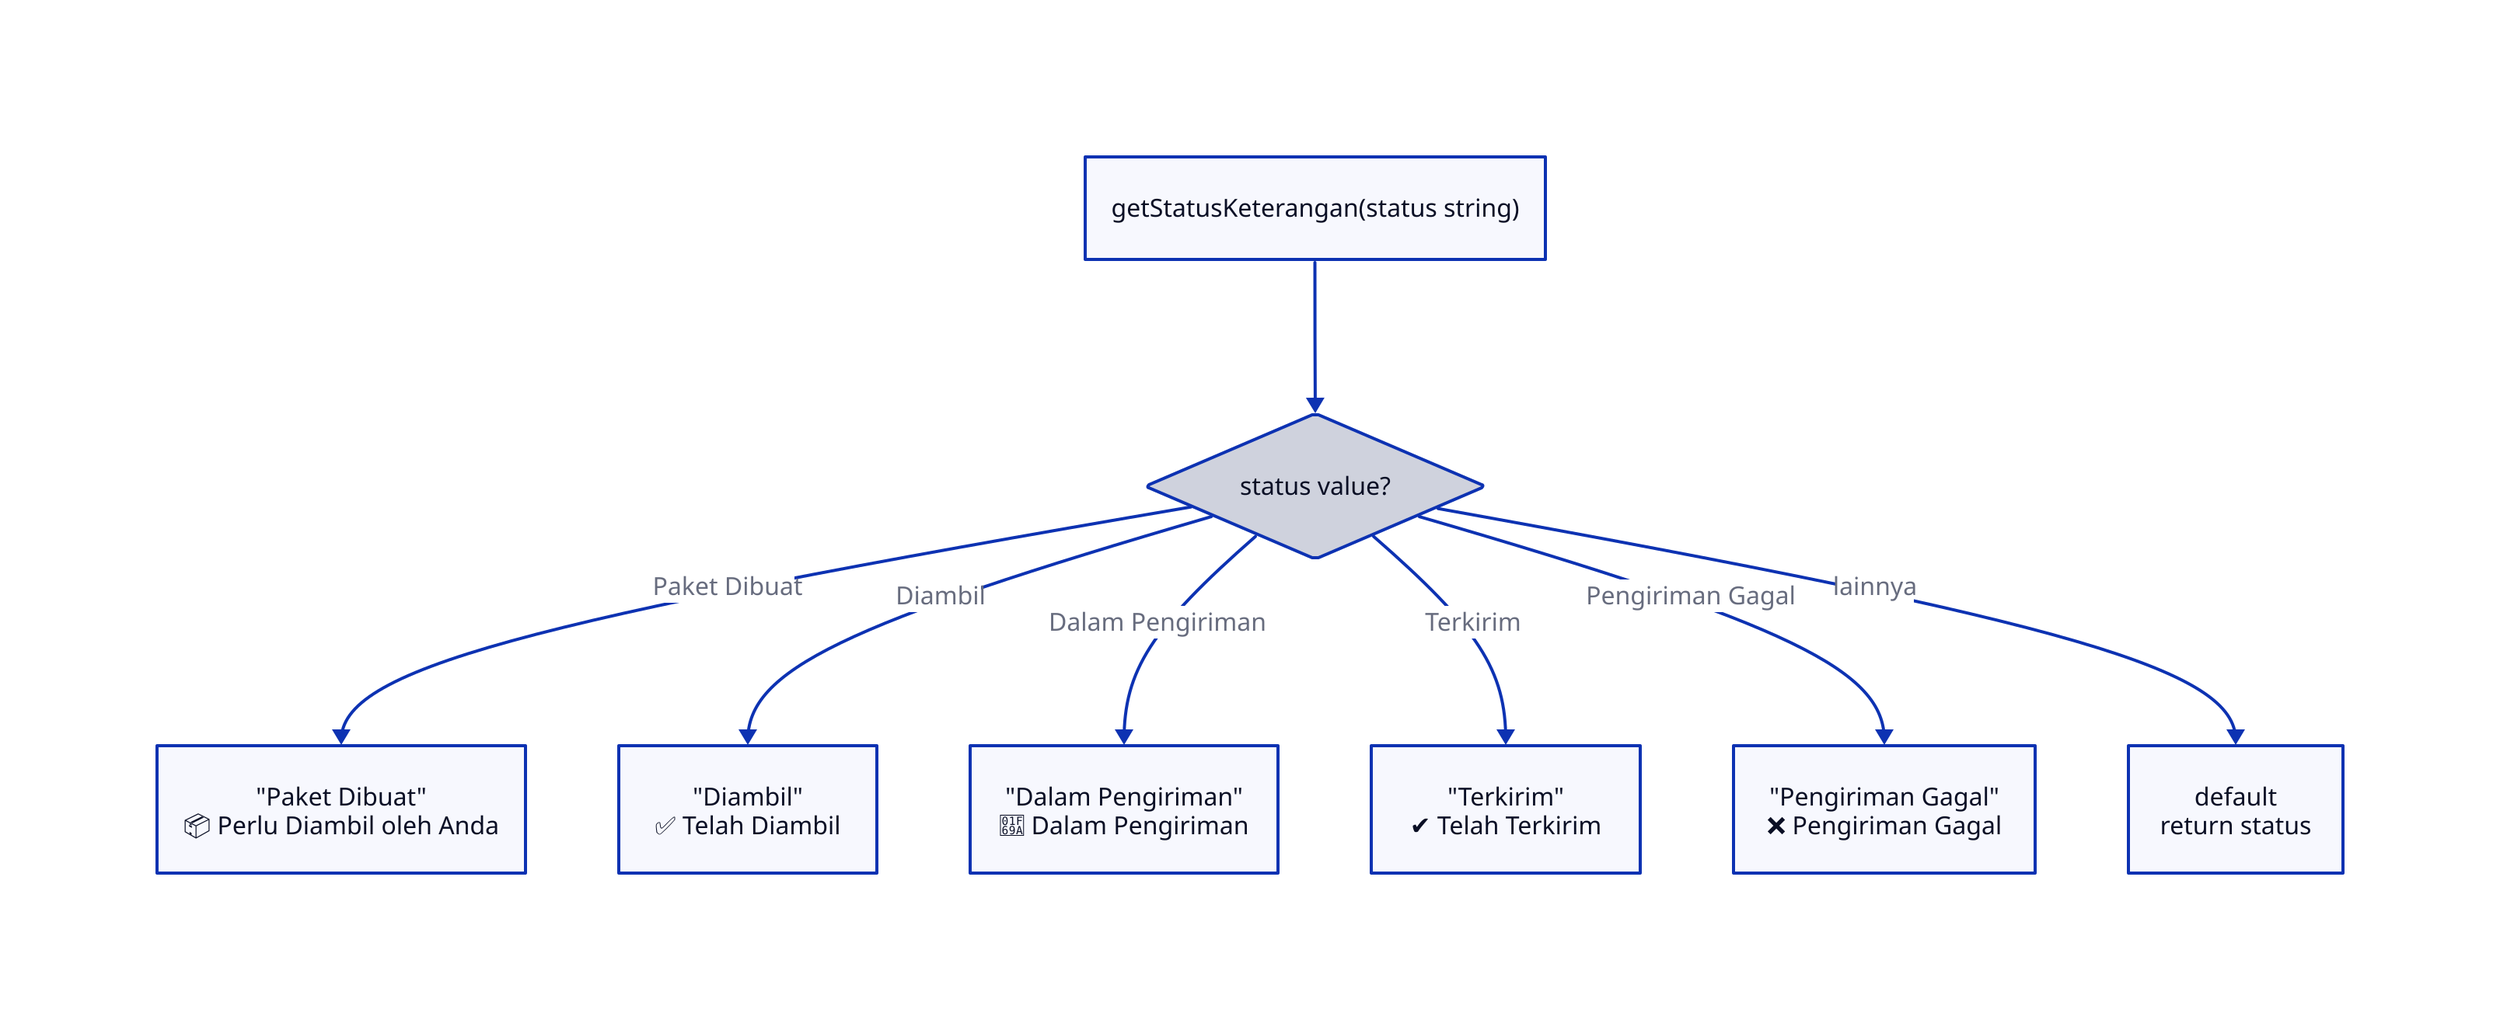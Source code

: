getStatusKeterangan: {
  label: "getStatusKeterangan(status string)"
  shape: rectangle
}

checkStatus: {
  label: "status value?"
  shape: diamond
}

returnDibuat: {
  label: "\"Paket Dibuat\"\n📦 Perlu Diambil oleh Anda"
  shape: rectangle
}

returnDiambil: {
  label: "\"Diambil\"\n✅ Telah Diambil"
  shape: rectangle
}

returnDalamPengiriman: {
  label: "\"Dalam Pengiriman\"\n🚚 Dalam Pengiriman"
  shape: rectangle
}

returnTerkirim: {
  label: "\"Terkirim\"\n✔️ Telah Terkirim"
  shape: rectangle
}

returnGagal: {
  label: "\"Pengiriman Gagal\"\n❌ Pengiriman Gagal"
  shape: rectangle
}

returnDefault: {
  label: "default\nreturn status"
  shape: rectangle
}

getStatusKeterangan -> checkStatus
checkStatus -> returnDibuat: Paket Dibuat
checkStatus -> returnDiambil: Diambil
checkStatus -> returnDalamPengiriman: Dalam Pengiriman
checkStatus -> returnTerkirim: Terkirim
checkStatus -> returnGagal: Pengiriman Gagal
checkStatus -> returnDefault: lainnya
